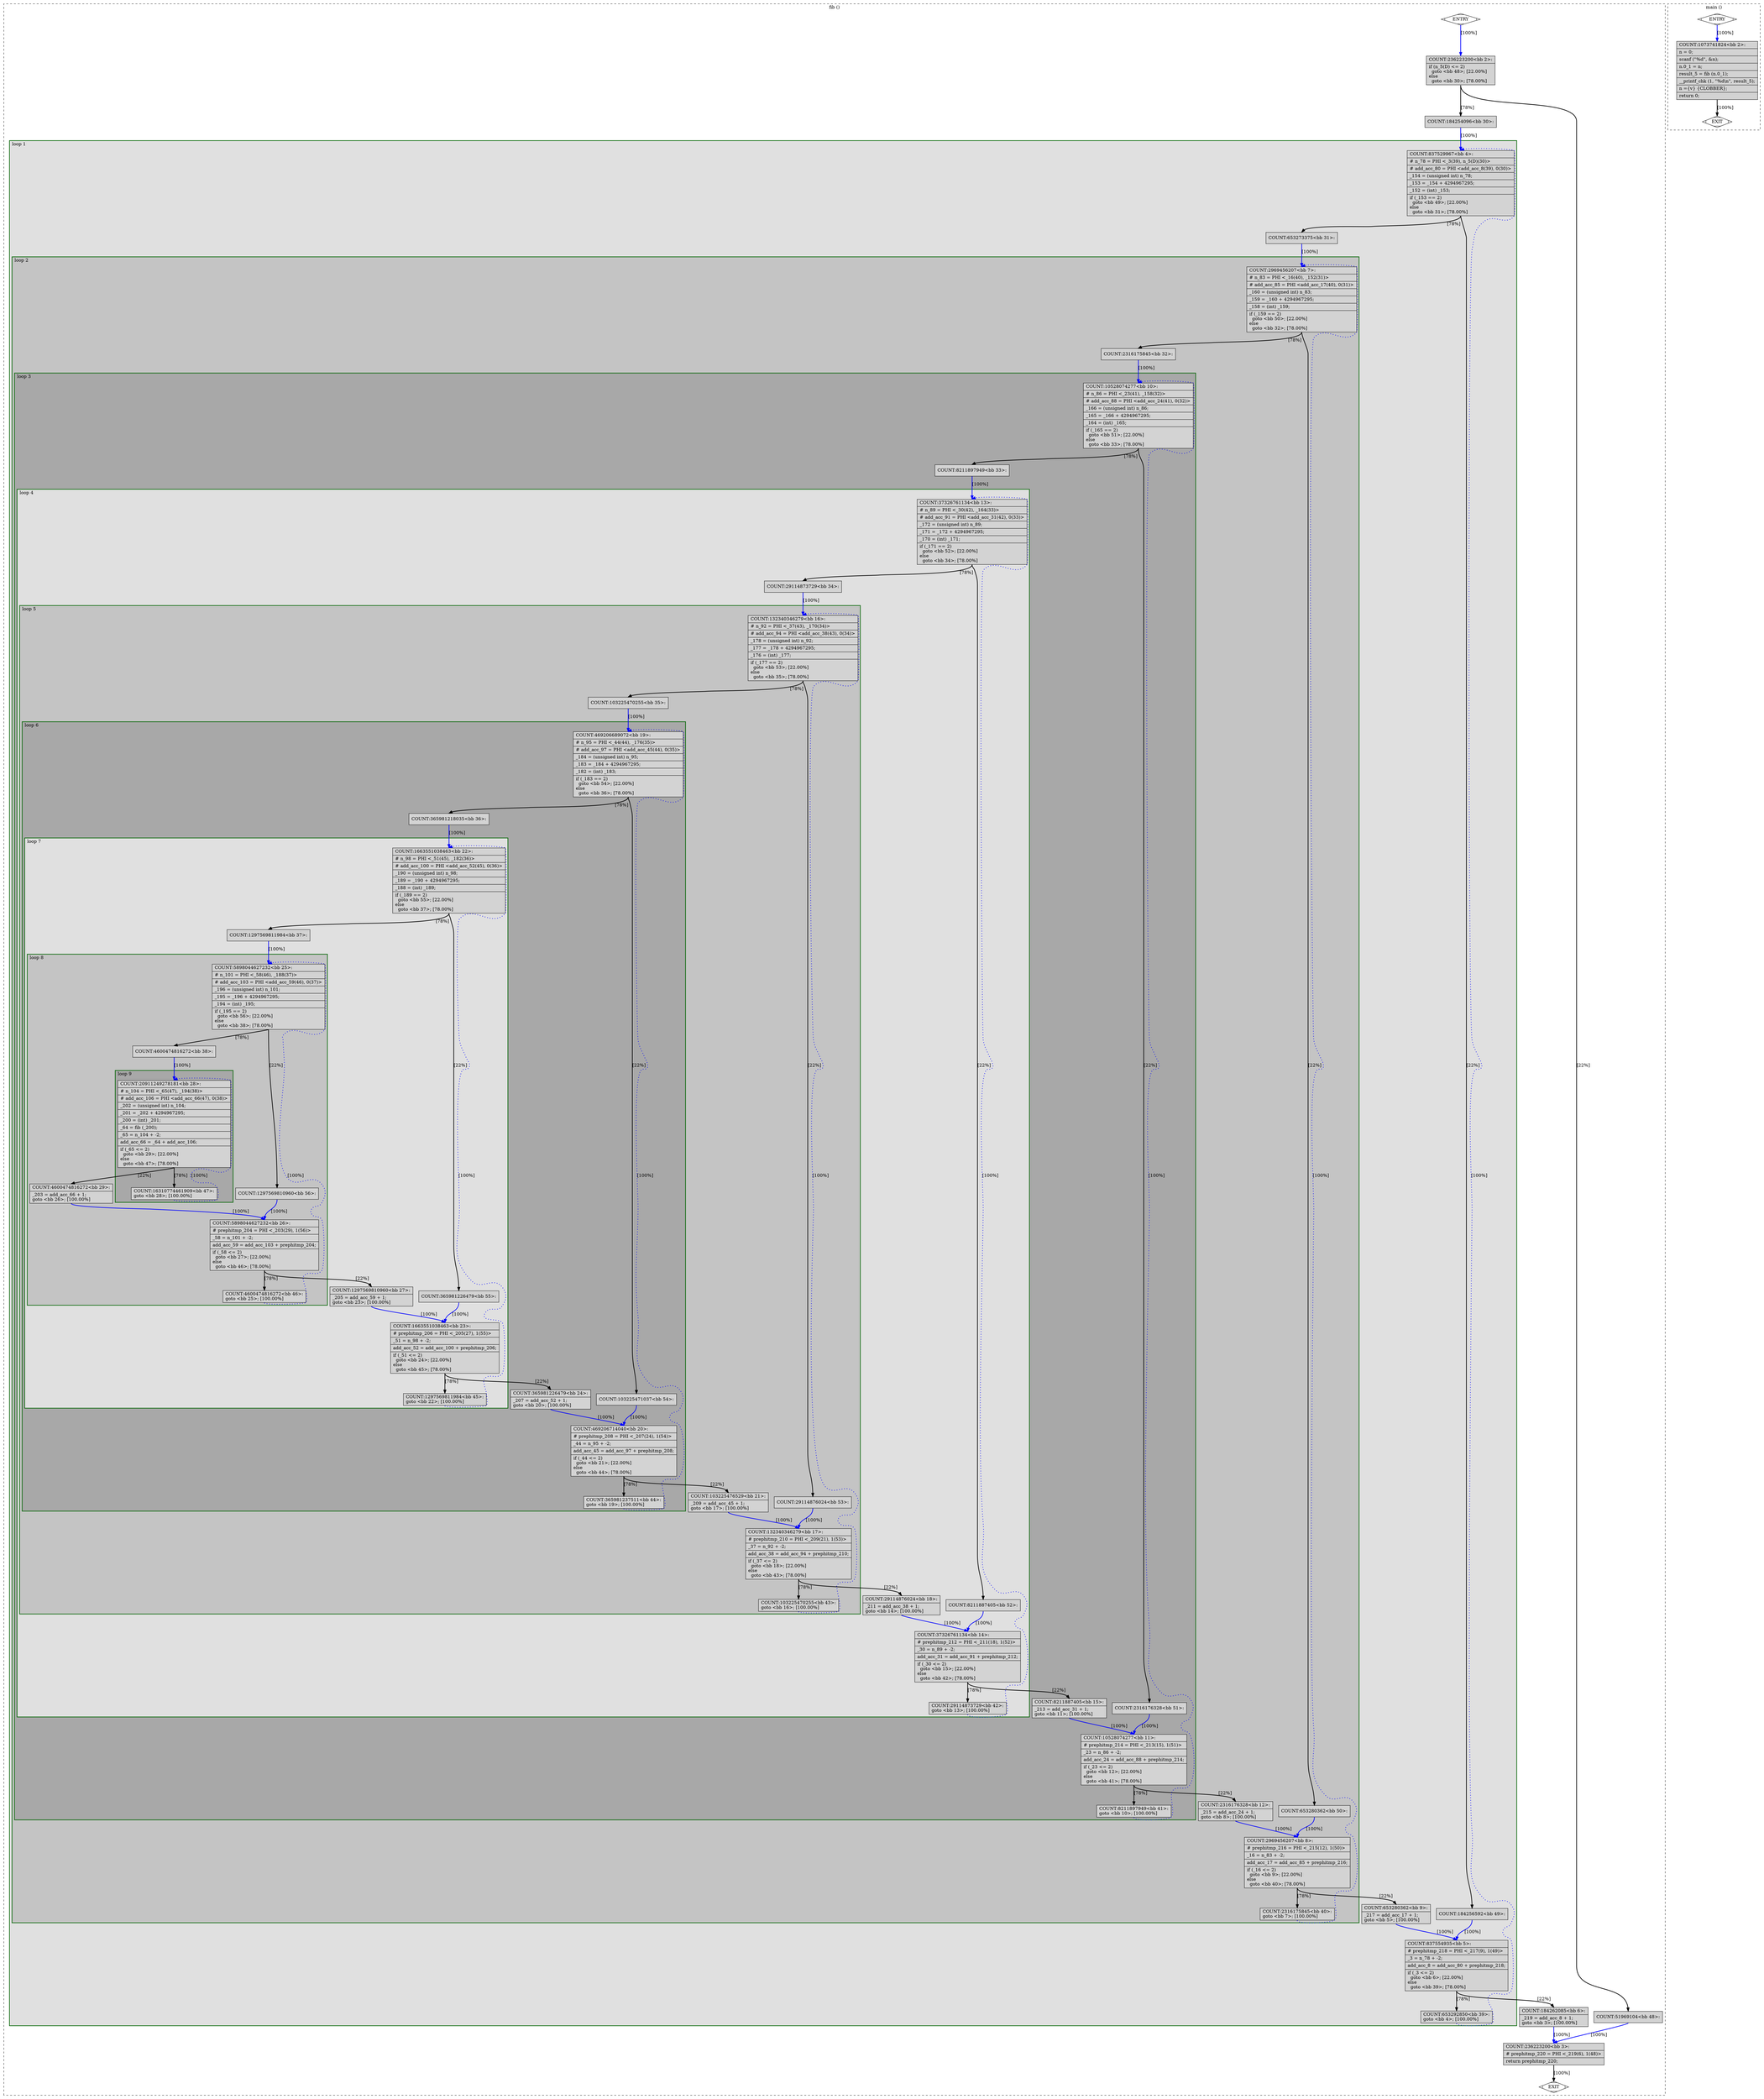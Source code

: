 digraph "a-fib_1.c.206t.uncprop1" {
overlap=false;
subgraph "cluster_fib" {
	style="dashed";
	color="black";
	label="fib ()";
	subgraph cluster_40_1 {
	style="filled";
	color="darkgreen";
	fillcolor="grey88";
	label="loop 1";
	labeljust=l;
	penwidth=2;
	subgraph cluster_40_2 {
	style="filled";
	color="darkgreen";
	fillcolor="grey77";
	label="loop 2";
	labeljust=l;
	penwidth=2;
	subgraph cluster_40_3 {
	style="filled";
	color="darkgreen";
	fillcolor="grey66";
	label="loop 3";
	labeljust=l;
	penwidth=2;
	subgraph cluster_40_4 {
	style="filled";
	color="darkgreen";
	fillcolor="grey88";
	label="loop 4";
	labeljust=l;
	penwidth=2;
	subgraph cluster_40_5 {
	style="filled";
	color="darkgreen";
	fillcolor="grey77";
	label="loop 5";
	labeljust=l;
	penwidth=2;
	subgraph cluster_40_6 {
	style="filled";
	color="darkgreen";
	fillcolor="grey66";
	label="loop 6";
	labeljust=l;
	penwidth=2;
	subgraph cluster_40_7 {
	style="filled";
	color="darkgreen";
	fillcolor="grey88";
	label="loop 7";
	labeljust=l;
	penwidth=2;
	subgraph cluster_40_8 {
	style="filled";
	color="darkgreen";
	fillcolor="grey77";
	label="loop 8";
	labeljust=l;
	penwidth=2;
	subgraph cluster_40_9 {
	style="filled";
	color="darkgreen";
	fillcolor="grey66";
	label="loop 9";
	labeljust=l;
	penwidth=2;
	fn_40_basic_block_28 [shape=record,style=filled,fillcolor=lightgrey,label="{COUNT:20911249278181\<bb\ 28\>:\l\
|#\ n_104\ =\ PHI\ \<_65(47),\ _194(38)\>\l\
|#\ add_acc_106\ =\ PHI\ \<add_acc_66(47),\ 0(38)\>\l\
|_202\ =\ (unsigned\ int)\ n_104;\l\
|_201\ =\ _202\ +\ 4294967295;\l\
|_200\ =\ (int)\ _201;\l\
|_64\ =\ fib\ (_200);\l\
|_65\ =\ n_104\ +\ -2;\l\
|add_acc_66\ =\ _64\ +\ add_acc_106;\l\
|if\ (_65\ \<=\ 2)\l\
\ \ goto\ \<bb\ 29\>;\ [22.00%]\l\
else\l\
\ \ goto\ \<bb\ 47\>;\ [78.00%]\l\
}"];

	fn_40_basic_block_47 [shape=record,style=filled,fillcolor=lightgrey,label="{COUNT:16310774461909\<bb\ 47\>:\l\
goto\ \<bb\ 28\>;\ [100.00%]\l\
}"];

	}
	fn_40_basic_block_25 [shape=record,style=filled,fillcolor=lightgrey,label="{COUNT:5898044627232\<bb\ 25\>:\l\
|#\ n_101\ =\ PHI\ \<_58(46),\ _188(37)\>\l\
|#\ add_acc_103\ =\ PHI\ \<add_acc_59(46),\ 0(37)\>\l\
|_196\ =\ (unsigned\ int)\ n_101;\l\
|_195\ =\ _196\ +\ 4294967295;\l\
|_194\ =\ (int)\ _195;\l\
|if\ (_195\ ==\ 2)\l\
\ \ goto\ \<bb\ 56\>;\ [22.00%]\l\
else\l\
\ \ goto\ \<bb\ 38\>;\ [78.00%]\l\
}"];

	fn_40_basic_block_56 [shape=record,style=filled,fillcolor=lightgrey,label="{COUNT:1297569810960\<bb\ 56\>:\l\
}"];

	fn_40_basic_block_38 [shape=record,style=filled,fillcolor=lightgrey,label="{COUNT:4600474816272\<bb\ 38\>:\l\
}"];

	fn_40_basic_block_26 [shape=record,style=filled,fillcolor=lightgrey,label="{COUNT:5898044627232\<bb\ 26\>:\l\
|#\ prephitmp_204\ =\ PHI\ \<_203(29),\ 1(56)\>\l\
|_58\ =\ n_101\ +\ -2;\l\
|add_acc_59\ =\ add_acc_103\ +\ prephitmp_204;\l\
|if\ (_58\ \<=\ 2)\l\
\ \ goto\ \<bb\ 27\>;\ [22.00%]\l\
else\l\
\ \ goto\ \<bb\ 46\>;\ [78.00%]\l\
}"];

	fn_40_basic_block_46 [shape=record,style=filled,fillcolor=lightgrey,label="{COUNT:4600474816272\<bb\ 46\>:\l\
goto\ \<bb\ 25\>;\ [100.00%]\l\
}"];

	fn_40_basic_block_29 [shape=record,style=filled,fillcolor=lightgrey,label="{COUNT:4600474816272\<bb\ 29\>:\l\
|_203\ =\ add_acc_66\ +\ 1;\l\
goto\ \<bb\ 26\>;\ [100.00%]\l\
}"];

	}
	fn_40_basic_block_22 [shape=record,style=filled,fillcolor=lightgrey,label="{COUNT:1663551038463\<bb\ 22\>:\l\
|#\ n_98\ =\ PHI\ \<_51(45),\ _182(36)\>\l\
|#\ add_acc_100\ =\ PHI\ \<add_acc_52(45),\ 0(36)\>\l\
|_190\ =\ (unsigned\ int)\ n_98;\l\
|_189\ =\ _190\ +\ 4294967295;\l\
|_188\ =\ (int)\ _189;\l\
|if\ (_189\ ==\ 2)\l\
\ \ goto\ \<bb\ 55\>;\ [22.00%]\l\
else\l\
\ \ goto\ \<bb\ 37\>;\ [78.00%]\l\
}"];

	fn_40_basic_block_55 [shape=record,style=filled,fillcolor=lightgrey,label="{COUNT:365981226479\<bb\ 55\>:\l\
}"];

	fn_40_basic_block_37 [shape=record,style=filled,fillcolor=lightgrey,label="{COUNT:1297569811984\<bb\ 37\>:\l\
}"];

	fn_40_basic_block_23 [shape=record,style=filled,fillcolor=lightgrey,label="{COUNT:1663551038463\<bb\ 23\>:\l\
|#\ prephitmp_206\ =\ PHI\ \<_205(27),\ 1(55)\>\l\
|_51\ =\ n_98\ +\ -2;\l\
|add_acc_52\ =\ add_acc_100\ +\ prephitmp_206;\l\
|if\ (_51\ \<=\ 2)\l\
\ \ goto\ \<bb\ 24\>;\ [22.00%]\l\
else\l\
\ \ goto\ \<bb\ 45\>;\ [78.00%]\l\
}"];

	fn_40_basic_block_45 [shape=record,style=filled,fillcolor=lightgrey,label="{COUNT:1297569811984\<bb\ 45\>:\l\
goto\ \<bb\ 22\>;\ [100.00%]\l\
}"];

	fn_40_basic_block_27 [shape=record,style=filled,fillcolor=lightgrey,label="{COUNT:1297569810960\<bb\ 27\>:\l\
|_205\ =\ add_acc_59\ +\ 1;\l\
goto\ \<bb\ 23\>;\ [100.00%]\l\
}"];

	}
	fn_40_basic_block_19 [shape=record,style=filled,fillcolor=lightgrey,label="{COUNT:469206689072\<bb\ 19\>:\l\
|#\ n_95\ =\ PHI\ \<_44(44),\ _176(35)\>\l\
|#\ add_acc_97\ =\ PHI\ \<add_acc_45(44),\ 0(35)\>\l\
|_184\ =\ (unsigned\ int)\ n_95;\l\
|_183\ =\ _184\ +\ 4294967295;\l\
|_182\ =\ (int)\ _183;\l\
|if\ (_183\ ==\ 2)\l\
\ \ goto\ \<bb\ 54\>;\ [22.00%]\l\
else\l\
\ \ goto\ \<bb\ 36\>;\ [78.00%]\l\
}"];

	fn_40_basic_block_54 [shape=record,style=filled,fillcolor=lightgrey,label="{COUNT:103225471037\<bb\ 54\>:\l\
}"];

	fn_40_basic_block_36 [shape=record,style=filled,fillcolor=lightgrey,label="{COUNT:365981218035\<bb\ 36\>:\l\
}"];

	fn_40_basic_block_20 [shape=record,style=filled,fillcolor=lightgrey,label="{COUNT:469206714040\<bb\ 20\>:\l\
|#\ prephitmp_208\ =\ PHI\ \<_207(24),\ 1(54)\>\l\
|_44\ =\ n_95\ +\ -2;\l\
|add_acc_45\ =\ add_acc_97\ +\ prephitmp_208;\l\
|if\ (_44\ \<=\ 2)\l\
\ \ goto\ \<bb\ 21\>;\ [22.00%]\l\
else\l\
\ \ goto\ \<bb\ 44\>;\ [78.00%]\l\
}"];

	fn_40_basic_block_44 [shape=record,style=filled,fillcolor=lightgrey,label="{COUNT:365981237511\<bb\ 44\>:\l\
goto\ \<bb\ 19\>;\ [100.00%]\l\
}"];

	fn_40_basic_block_24 [shape=record,style=filled,fillcolor=lightgrey,label="{COUNT:365981226479\<bb\ 24\>:\l\
|_207\ =\ add_acc_52\ +\ 1;\l\
goto\ \<bb\ 20\>;\ [100.00%]\l\
}"];

	}
	fn_40_basic_block_16 [shape=record,style=filled,fillcolor=lightgrey,label="{COUNT:132340346279\<bb\ 16\>:\l\
|#\ n_92\ =\ PHI\ \<_37(43),\ _170(34)\>\l\
|#\ add_acc_94\ =\ PHI\ \<add_acc_38(43),\ 0(34)\>\l\
|_178\ =\ (unsigned\ int)\ n_92;\l\
|_177\ =\ _178\ +\ 4294967295;\l\
|_176\ =\ (int)\ _177;\l\
|if\ (_177\ ==\ 2)\l\
\ \ goto\ \<bb\ 53\>;\ [22.00%]\l\
else\l\
\ \ goto\ \<bb\ 35\>;\ [78.00%]\l\
}"];

	fn_40_basic_block_53 [shape=record,style=filled,fillcolor=lightgrey,label="{COUNT:29114876024\<bb\ 53\>:\l\
}"];

	fn_40_basic_block_35 [shape=record,style=filled,fillcolor=lightgrey,label="{COUNT:103225470255\<bb\ 35\>:\l\
}"];

	fn_40_basic_block_17 [shape=record,style=filled,fillcolor=lightgrey,label="{COUNT:132340346279\<bb\ 17\>:\l\
|#\ prephitmp_210\ =\ PHI\ \<_209(21),\ 1(53)\>\l\
|_37\ =\ n_92\ +\ -2;\l\
|add_acc_38\ =\ add_acc_94\ +\ prephitmp_210;\l\
|if\ (_37\ \<=\ 2)\l\
\ \ goto\ \<bb\ 18\>;\ [22.00%]\l\
else\l\
\ \ goto\ \<bb\ 43\>;\ [78.00%]\l\
}"];

	fn_40_basic_block_43 [shape=record,style=filled,fillcolor=lightgrey,label="{COUNT:103225470255\<bb\ 43\>:\l\
goto\ \<bb\ 16\>;\ [100.00%]\l\
}"];

	fn_40_basic_block_21 [shape=record,style=filled,fillcolor=lightgrey,label="{COUNT:103225476529\<bb\ 21\>:\l\
|_209\ =\ add_acc_45\ +\ 1;\l\
goto\ \<bb\ 17\>;\ [100.00%]\l\
}"];

	}
	fn_40_basic_block_13 [shape=record,style=filled,fillcolor=lightgrey,label="{COUNT:37326761134\<bb\ 13\>:\l\
|#\ n_89\ =\ PHI\ \<_30(42),\ _164(33)\>\l\
|#\ add_acc_91\ =\ PHI\ \<add_acc_31(42),\ 0(33)\>\l\
|_172\ =\ (unsigned\ int)\ n_89;\l\
|_171\ =\ _172\ +\ 4294967295;\l\
|_170\ =\ (int)\ _171;\l\
|if\ (_171\ ==\ 2)\l\
\ \ goto\ \<bb\ 52\>;\ [22.00%]\l\
else\l\
\ \ goto\ \<bb\ 34\>;\ [78.00%]\l\
}"];

	fn_40_basic_block_52 [shape=record,style=filled,fillcolor=lightgrey,label="{COUNT:8211887405\<bb\ 52\>:\l\
}"];

	fn_40_basic_block_34 [shape=record,style=filled,fillcolor=lightgrey,label="{COUNT:29114873729\<bb\ 34\>:\l\
}"];

	fn_40_basic_block_14 [shape=record,style=filled,fillcolor=lightgrey,label="{COUNT:37326761134\<bb\ 14\>:\l\
|#\ prephitmp_212\ =\ PHI\ \<_211(18),\ 1(52)\>\l\
|_30\ =\ n_89\ +\ -2;\l\
|add_acc_31\ =\ add_acc_91\ +\ prephitmp_212;\l\
|if\ (_30\ \<=\ 2)\l\
\ \ goto\ \<bb\ 15\>;\ [22.00%]\l\
else\l\
\ \ goto\ \<bb\ 42\>;\ [78.00%]\l\
}"];

	fn_40_basic_block_42 [shape=record,style=filled,fillcolor=lightgrey,label="{COUNT:29114873729\<bb\ 42\>:\l\
goto\ \<bb\ 13\>;\ [100.00%]\l\
}"];

	fn_40_basic_block_18 [shape=record,style=filled,fillcolor=lightgrey,label="{COUNT:29114876024\<bb\ 18\>:\l\
|_211\ =\ add_acc_38\ +\ 1;\l\
goto\ \<bb\ 14\>;\ [100.00%]\l\
}"];

	}
	fn_40_basic_block_10 [shape=record,style=filled,fillcolor=lightgrey,label="{COUNT:10528074277\<bb\ 10\>:\l\
|#\ n_86\ =\ PHI\ \<_23(41),\ _158(32)\>\l\
|#\ add_acc_88\ =\ PHI\ \<add_acc_24(41),\ 0(32)\>\l\
|_166\ =\ (unsigned\ int)\ n_86;\l\
|_165\ =\ _166\ +\ 4294967295;\l\
|_164\ =\ (int)\ _165;\l\
|if\ (_165\ ==\ 2)\l\
\ \ goto\ \<bb\ 51\>;\ [22.00%]\l\
else\l\
\ \ goto\ \<bb\ 33\>;\ [78.00%]\l\
}"];

	fn_40_basic_block_51 [shape=record,style=filled,fillcolor=lightgrey,label="{COUNT:2316176328\<bb\ 51\>:\l\
}"];

	fn_40_basic_block_33 [shape=record,style=filled,fillcolor=lightgrey,label="{COUNT:8211897949\<bb\ 33\>:\l\
}"];

	fn_40_basic_block_11 [shape=record,style=filled,fillcolor=lightgrey,label="{COUNT:10528074277\<bb\ 11\>:\l\
|#\ prephitmp_214\ =\ PHI\ \<_213(15),\ 1(51)\>\l\
|_23\ =\ n_86\ +\ -2;\l\
|add_acc_24\ =\ add_acc_88\ +\ prephitmp_214;\l\
|if\ (_23\ \<=\ 2)\l\
\ \ goto\ \<bb\ 12\>;\ [22.00%]\l\
else\l\
\ \ goto\ \<bb\ 41\>;\ [78.00%]\l\
}"];

	fn_40_basic_block_41 [shape=record,style=filled,fillcolor=lightgrey,label="{COUNT:8211897949\<bb\ 41\>:\l\
goto\ \<bb\ 10\>;\ [100.00%]\l\
}"];

	fn_40_basic_block_15 [shape=record,style=filled,fillcolor=lightgrey,label="{COUNT:8211887405\<bb\ 15\>:\l\
|_213\ =\ add_acc_31\ +\ 1;\l\
goto\ \<bb\ 11\>;\ [100.00%]\l\
}"];

	}
	fn_40_basic_block_7 [shape=record,style=filled,fillcolor=lightgrey,label="{COUNT:2969456207\<bb\ 7\>:\l\
|#\ n_83\ =\ PHI\ \<_16(40),\ _152(31)\>\l\
|#\ add_acc_85\ =\ PHI\ \<add_acc_17(40),\ 0(31)\>\l\
|_160\ =\ (unsigned\ int)\ n_83;\l\
|_159\ =\ _160\ +\ 4294967295;\l\
|_158\ =\ (int)\ _159;\l\
|if\ (_159\ ==\ 2)\l\
\ \ goto\ \<bb\ 50\>;\ [22.00%]\l\
else\l\
\ \ goto\ \<bb\ 32\>;\ [78.00%]\l\
}"];

	fn_40_basic_block_50 [shape=record,style=filled,fillcolor=lightgrey,label="{COUNT:653280362\<bb\ 50\>:\l\
}"];

	fn_40_basic_block_32 [shape=record,style=filled,fillcolor=lightgrey,label="{COUNT:2316175845\<bb\ 32\>:\l\
}"];

	fn_40_basic_block_8 [shape=record,style=filled,fillcolor=lightgrey,label="{COUNT:2969456207\<bb\ 8\>:\l\
|#\ prephitmp_216\ =\ PHI\ \<_215(12),\ 1(50)\>\l\
|_16\ =\ n_83\ +\ -2;\l\
|add_acc_17\ =\ add_acc_85\ +\ prephitmp_216;\l\
|if\ (_16\ \<=\ 2)\l\
\ \ goto\ \<bb\ 9\>;\ [22.00%]\l\
else\l\
\ \ goto\ \<bb\ 40\>;\ [78.00%]\l\
}"];

	fn_40_basic_block_40 [shape=record,style=filled,fillcolor=lightgrey,label="{COUNT:2316175845\<bb\ 40\>:\l\
goto\ \<bb\ 7\>;\ [100.00%]\l\
}"];

	fn_40_basic_block_12 [shape=record,style=filled,fillcolor=lightgrey,label="{COUNT:2316176328\<bb\ 12\>:\l\
|_215\ =\ add_acc_24\ +\ 1;\l\
goto\ \<bb\ 8\>;\ [100.00%]\l\
}"];

	}
	fn_40_basic_block_4 [shape=record,style=filled,fillcolor=lightgrey,label="{COUNT:837529967\<bb\ 4\>:\l\
|#\ n_78\ =\ PHI\ \<_3(39),\ n_5(D)(30)\>\l\
|#\ add_acc_80\ =\ PHI\ \<add_acc_8(39),\ 0(30)\>\l\
|_154\ =\ (unsigned\ int)\ n_78;\l\
|_153\ =\ _154\ +\ 4294967295;\l\
|_152\ =\ (int)\ _153;\l\
|if\ (_153\ ==\ 2)\l\
\ \ goto\ \<bb\ 49\>;\ [22.00%]\l\
else\l\
\ \ goto\ \<bb\ 31\>;\ [78.00%]\l\
}"];

	fn_40_basic_block_49 [shape=record,style=filled,fillcolor=lightgrey,label="{COUNT:184256592\<bb\ 49\>:\l\
}"];

	fn_40_basic_block_31 [shape=record,style=filled,fillcolor=lightgrey,label="{COUNT:653273375\<bb\ 31\>:\l\
}"];

	fn_40_basic_block_5 [shape=record,style=filled,fillcolor=lightgrey,label="{COUNT:837554935\<bb\ 5\>:\l\
|#\ prephitmp_218\ =\ PHI\ \<_217(9),\ 1(49)\>\l\
|_3\ =\ n_78\ +\ -2;\l\
|add_acc_8\ =\ add_acc_80\ +\ prephitmp_218;\l\
|if\ (_3\ \<=\ 2)\l\
\ \ goto\ \<bb\ 6\>;\ [22.00%]\l\
else\l\
\ \ goto\ \<bb\ 39\>;\ [78.00%]\l\
}"];

	fn_40_basic_block_39 [shape=record,style=filled,fillcolor=lightgrey,label="{COUNT:653292850\<bb\ 39\>:\l\
goto\ \<bb\ 4\>;\ [100.00%]\l\
}"];

	fn_40_basic_block_9 [shape=record,style=filled,fillcolor=lightgrey,label="{COUNT:653280362\<bb\ 9\>:\l\
|_217\ =\ add_acc_17\ +\ 1;\l\
goto\ \<bb\ 5\>;\ [100.00%]\l\
}"];

	}
	fn_40_basic_block_0 [shape=Mdiamond,style=filled,fillcolor=white,label="ENTRY"];

	fn_40_basic_block_1 [shape=Mdiamond,style=filled,fillcolor=white,label="EXIT"];

	fn_40_basic_block_2 [shape=record,style=filled,fillcolor=lightgrey,label="{COUNT:236223200\<bb\ 2\>:\l\
|if\ (n_5(D)\ \<=\ 2)\l\
\ \ goto\ \<bb\ 48\>;\ [22.00%]\l\
else\l\
\ \ goto\ \<bb\ 30\>;\ [78.00%]\l\
}"];

	fn_40_basic_block_48 [shape=record,style=filled,fillcolor=lightgrey,label="{COUNT:51969104\<bb\ 48\>:\l\
}"];

	fn_40_basic_block_3 [shape=record,style=filled,fillcolor=lightgrey,label="{COUNT:236223200\<bb\ 3\>:\l\
|#\ prephitmp_220\ =\ PHI\ \<_219(6),\ 1(48)\>\l\
|return\ prephitmp_220;\l\
}"];

	fn_40_basic_block_30 [shape=record,style=filled,fillcolor=lightgrey,label="{COUNT:184254096\<bb\ 30\>:\l\
}"];

	fn_40_basic_block_6 [shape=record,style=filled,fillcolor=lightgrey,label="{COUNT:184262085\<bb\ 6\>:\l\
|_219\ =\ add_acc_8\ +\ 1;\l\
goto\ \<bb\ 3\>;\ [100.00%]\l\
}"];

	fn_40_basic_block_0:s -> fn_40_basic_block_2:n [style="solid,bold",color=blue,weight=100,constraint=true,label="[100%]"];
	fn_40_basic_block_2:s -> fn_40_basic_block_48:n [style="solid,bold",color=black,weight=10,constraint=true,label="[22%]"];
	fn_40_basic_block_2:s -> fn_40_basic_block_30:n [style="solid,bold",color=black,weight=10,constraint=true,label="[78%]"];
	fn_40_basic_block_48:s -> fn_40_basic_block_3:n [style="solid,bold",color=blue,weight=100,constraint=true,label="[100%]"];
	fn_40_basic_block_3:s -> fn_40_basic_block_1:n [style="solid,bold",color=black,weight=10,constraint=true,label="[100%]"];
	fn_40_basic_block_30:s -> fn_40_basic_block_4:n [style="solid,bold",color=blue,weight=100,constraint=true,label="[100%]"];
	fn_40_basic_block_4:s -> fn_40_basic_block_49:n [style="solid,bold",color=black,weight=10,constraint=true,label="[22%]"];
	fn_40_basic_block_4:s -> fn_40_basic_block_31:n [style="solid,bold",color=black,weight=10,constraint=true,label="[78%]"];
	fn_40_basic_block_49:s -> fn_40_basic_block_5:n [style="solid,bold",color=blue,weight=100,constraint=true,label="[100%]"];
	fn_40_basic_block_5:s -> fn_40_basic_block_6:n [style="solid,bold",color=black,weight=10,constraint=true,label="[22%]"];
	fn_40_basic_block_5:s -> fn_40_basic_block_39:n [style="solid,bold",color=black,weight=10,constraint=true,label="[78%]"];
	fn_40_basic_block_39:s -> fn_40_basic_block_4:n [style="dotted,bold",color=blue,weight=10,constraint=false,label="[100%]"];
	fn_40_basic_block_6:s -> fn_40_basic_block_3:n [style="solid,bold",color=blue,weight=100,constraint=true,label="[100%]"];
	fn_40_basic_block_31:s -> fn_40_basic_block_7:n [style="solid,bold",color=blue,weight=100,constraint=true,label="[100%]"];
	fn_40_basic_block_7:s -> fn_40_basic_block_50:n [style="solid,bold",color=black,weight=10,constraint=true,label="[22%]"];
	fn_40_basic_block_7:s -> fn_40_basic_block_32:n [style="solid,bold",color=black,weight=10,constraint=true,label="[78%]"];
	fn_40_basic_block_50:s -> fn_40_basic_block_8:n [style="solid,bold",color=blue,weight=100,constraint=true,label="[100%]"];
	fn_40_basic_block_8:s -> fn_40_basic_block_9:n [style="solid,bold",color=black,weight=10,constraint=true,label="[22%]"];
	fn_40_basic_block_8:s -> fn_40_basic_block_40:n [style="solid,bold",color=black,weight=10,constraint=true,label="[78%]"];
	fn_40_basic_block_40:s -> fn_40_basic_block_7:n [style="dotted,bold",color=blue,weight=10,constraint=false,label="[100%]"];
	fn_40_basic_block_9:s -> fn_40_basic_block_5:n [style="solid,bold",color=blue,weight=100,constraint=true,label="[100%]"];
	fn_40_basic_block_32:s -> fn_40_basic_block_10:n [style="solid,bold",color=blue,weight=100,constraint=true,label="[100%]"];
	fn_40_basic_block_10:s -> fn_40_basic_block_51:n [style="solid,bold",color=black,weight=10,constraint=true,label="[22%]"];
	fn_40_basic_block_10:s -> fn_40_basic_block_33:n [style="solid,bold",color=black,weight=10,constraint=true,label="[78%]"];
	fn_40_basic_block_51:s -> fn_40_basic_block_11:n [style="solid,bold",color=blue,weight=100,constraint=true,label="[100%]"];
	fn_40_basic_block_11:s -> fn_40_basic_block_12:n [style="solid,bold",color=black,weight=10,constraint=true,label="[22%]"];
	fn_40_basic_block_11:s -> fn_40_basic_block_41:n [style="solid,bold",color=black,weight=10,constraint=true,label="[78%]"];
	fn_40_basic_block_41:s -> fn_40_basic_block_10:n [style="dotted,bold",color=blue,weight=10,constraint=false,label="[100%]"];
	fn_40_basic_block_12:s -> fn_40_basic_block_8:n [style="solid,bold",color=blue,weight=100,constraint=true,label="[100%]"];
	fn_40_basic_block_33:s -> fn_40_basic_block_13:n [style="solid,bold",color=blue,weight=100,constraint=true,label="[100%]"];
	fn_40_basic_block_13:s -> fn_40_basic_block_52:n [style="solid,bold",color=black,weight=10,constraint=true,label="[22%]"];
	fn_40_basic_block_13:s -> fn_40_basic_block_34:n [style="solid,bold",color=black,weight=10,constraint=true,label="[78%]"];
	fn_40_basic_block_52:s -> fn_40_basic_block_14:n [style="solid,bold",color=blue,weight=100,constraint=true,label="[100%]"];
	fn_40_basic_block_14:s -> fn_40_basic_block_15:n [style="solid,bold",color=black,weight=10,constraint=true,label="[22%]"];
	fn_40_basic_block_14:s -> fn_40_basic_block_42:n [style="solid,bold",color=black,weight=10,constraint=true,label="[78%]"];
	fn_40_basic_block_42:s -> fn_40_basic_block_13:n [style="dotted,bold",color=blue,weight=10,constraint=false,label="[100%]"];
	fn_40_basic_block_15:s -> fn_40_basic_block_11:n [style="solid,bold",color=blue,weight=100,constraint=true,label="[100%]"];
	fn_40_basic_block_34:s -> fn_40_basic_block_16:n [style="solid,bold",color=blue,weight=100,constraint=true,label="[100%]"];
	fn_40_basic_block_16:s -> fn_40_basic_block_53:n [style="solid,bold",color=black,weight=10,constraint=true,label="[22%]"];
	fn_40_basic_block_16:s -> fn_40_basic_block_35:n [style="solid,bold",color=black,weight=10,constraint=true,label="[78%]"];
	fn_40_basic_block_53:s -> fn_40_basic_block_17:n [style="solid,bold",color=blue,weight=100,constraint=true,label="[100%]"];
	fn_40_basic_block_17:s -> fn_40_basic_block_18:n [style="solid,bold",color=black,weight=10,constraint=true,label="[22%]"];
	fn_40_basic_block_17:s -> fn_40_basic_block_43:n [style="solid,bold",color=black,weight=10,constraint=true,label="[78%]"];
	fn_40_basic_block_43:s -> fn_40_basic_block_16:n [style="dotted,bold",color=blue,weight=10,constraint=false,label="[100%]"];
	fn_40_basic_block_18:s -> fn_40_basic_block_14:n [style="solid,bold",color=blue,weight=100,constraint=true,label="[100%]"];
	fn_40_basic_block_35:s -> fn_40_basic_block_19:n [style="solid,bold",color=blue,weight=100,constraint=true,label="[100%]"];
	fn_40_basic_block_19:s -> fn_40_basic_block_54:n [style="solid,bold",color=black,weight=10,constraint=true,label="[22%]"];
	fn_40_basic_block_19:s -> fn_40_basic_block_36:n [style="solid,bold",color=black,weight=10,constraint=true,label="[78%]"];
	fn_40_basic_block_54:s -> fn_40_basic_block_20:n [style="solid,bold",color=blue,weight=100,constraint=true,label="[100%]"];
	fn_40_basic_block_20:s -> fn_40_basic_block_21:n [style="solid,bold",color=black,weight=10,constraint=true,label="[22%]"];
	fn_40_basic_block_20:s -> fn_40_basic_block_44:n [style="solid,bold",color=black,weight=10,constraint=true,label="[78%]"];
	fn_40_basic_block_44:s -> fn_40_basic_block_19:n [style="dotted,bold",color=blue,weight=10,constraint=false,label="[100%]"];
	fn_40_basic_block_21:s -> fn_40_basic_block_17:n [style="solid,bold",color=blue,weight=100,constraint=true,label="[100%]"];
	fn_40_basic_block_36:s -> fn_40_basic_block_22:n [style="solid,bold",color=blue,weight=100,constraint=true,label="[100%]"];
	fn_40_basic_block_22:s -> fn_40_basic_block_55:n [style="solid,bold",color=black,weight=10,constraint=true,label="[22%]"];
	fn_40_basic_block_22:s -> fn_40_basic_block_37:n [style="solid,bold",color=black,weight=10,constraint=true,label="[78%]"];
	fn_40_basic_block_55:s -> fn_40_basic_block_23:n [style="solid,bold",color=blue,weight=100,constraint=true,label="[100%]"];
	fn_40_basic_block_23:s -> fn_40_basic_block_24:n [style="solid,bold",color=black,weight=10,constraint=true,label="[22%]"];
	fn_40_basic_block_23:s -> fn_40_basic_block_45:n [style="solid,bold",color=black,weight=10,constraint=true,label="[78%]"];
	fn_40_basic_block_45:s -> fn_40_basic_block_22:n [style="dotted,bold",color=blue,weight=10,constraint=false,label="[100%]"];
	fn_40_basic_block_24:s -> fn_40_basic_block_20:n [style="solid,bold",color=blue,weight=100,constraint=true,label="[100%]"];
	fn_40_basic_block_37:s -> fn_40_basic_block_25:n [style="solid,bold",color=blue,weight=100,constraint=true,label="[100%]"];
	fn_40_basic_block_25:s -> fn_40_basic_block_56:n [style="solid,bold",color=black,weight=10,constraint=true,label="[22%]"];
	fn_40_basic_block_25:s -> fn_40_basic_block_38:n [style="solid,bold",color=black,weight=10,constraint=true,label="[78%]"];
	fn_40_basic_block_56:s -> fn_40_basic_block_26:n [style="solid,bold",color=blue,weight=100,constraint=true,label="[100%]"];
	fn_40_basic_block_26:s -> fn_40_basic_block_27:n [style="solid,bold",color=black,weight=10,constraint=true,label="[22%]"];
	fn_40_basic_block_26:s -> fn_40_basic_block_46:n [style="solid,bold",color=black,weight=10,constraint=true,label="[78%]"];
	fn_40_basic_block_46:s -> fn_40_basic_block_25:n [style="dotted,bold",color=blue,weight=10,constraint=false,label="[100%]"];
	fn_40_basic_block_27:s -> fn_40_basic_block_23:n [style="solid,bold",color=blue,weight=100,constraint=true,label="[100%]"];
	fn_40_basic_block_38:s -> fn_40_basic_block_28:n [style="solid,bold",color=blue,weight=100,constraint=true,label="[100%]"];
	fn_40_basic_block_28:s -> fn_40_basic_block_29:n [style="solid,bold",color=black,weight=10,constraint=true,label="[22%]"];
	fn_40_basic_block_28:s -> fn_40_basic_block_47:n [style="solid,bold",color=black,weight=10,constraint=true,label="[78%]"];
	fn_40_basic_block_47:s -> fn_40_basic_block_28:n [style="dotted,bold",color=blue,weight=10,constraint=false,label="[100%]"];
	fn_40_basic_block_29:s -> fn_40_basic_block_26:n [style="solid,bold",color=blue,weight=100,constraint=true,label="[100%]"];
	fn_40_basic_block_0:s -> fn_40_basic_block_1:n [style="invis",constraint=true];
}
subgraph "cluster_main" {
	style="dashed";
	color="black";
	label="main ()";
	fn_39_basic_block_0 [shape=Mdiamond,style=filled,fillcolor=white,label="ENTRY"];

	fn_39_basic_block_1 [shape=Mdiamond,style=filled,fillcolor=white,label="EXIT"];

	fn_39_basic_block_2 [shape=record,style=filled,fillcolor=lightgrey,label="{COUNT:1073741824\<bb\ 2\>:\l\
|n\ =\ 0;\l\
|scanf\ (\"%d\",\ &n);\l\
|n.0_1\ =\ n;\l\
|result_5\ =\ fib\ (n.0_1);\l\
|__printf_chk\ (1,\ \"%d\\n\",\ result_5);\l\
|n\ =\{v\}\ \{CLOBBER\};\l\
|return\ 0;\l\
}"];

	fn_39_basic_block_0:s -> fn_39_basic_block_2:n [style="solid,bold",color=blue,weight=100,constraint=true,label="[100%]"];
	fn_39_basic_block_2:s -> fn_39_basic_block_1:n [style="solid,bold",color=black,weight=10,constraint=true,label="[100%]"];
	fn_39_basic_block_0:s -> fn_39_basic_block_1:n [style="invis",constraint=true];
}
}
